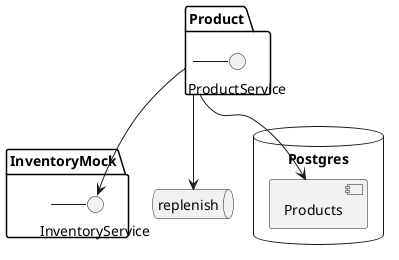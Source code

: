@startuml

package "Product" {
  ProductService - [Product]
}

database "Postgres" as postgres1 {
  [Products]
}

queue replenish

package "InventoryMock" {
  InventoryService - [InventoryMock]
}
[Product] --> [Products]
[Product] --> [InventoryService]
[Product] --> [replenish]

@enduml